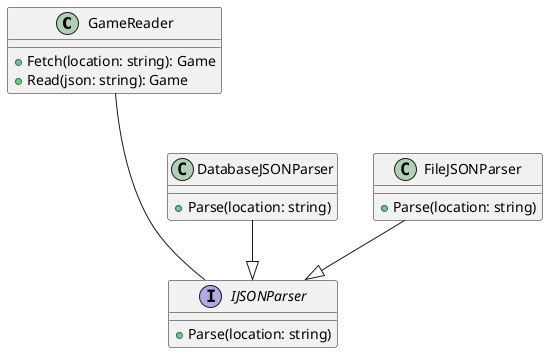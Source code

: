 @startuml temple_of_doom
class GameReader {
    + Fetch(location: string): Game
    + Read(json: string): Game
}

interface IJSONParser {
    + Parse(location: string)
}

class DatabaseJSONParser {
    + Parse(location: string)
}

class FileJSONParser {
    + Parse(location: string)
}

GameReader --- IJSONParser

DatabaseJSONParser --|> IJSONParser
FileJSONParser --|> IJSONParser
@enduml